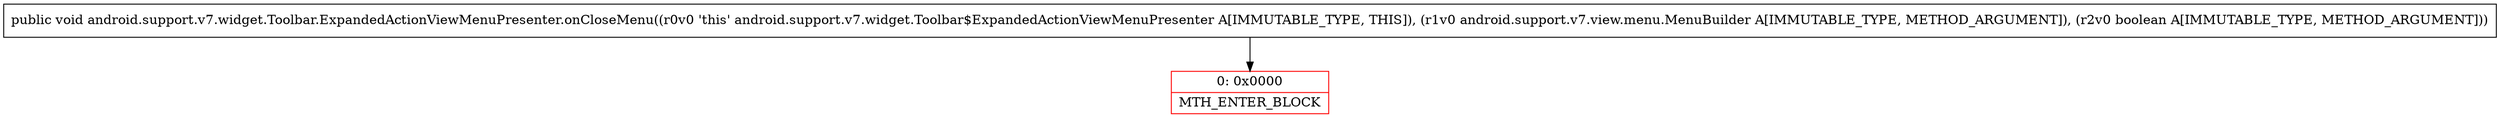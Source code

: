 digraph "CFG forandroid.support.v7.widget.Toolbar.ExpandedActionViewMenuPresenter.onCloseMenu(Landroid\/support\/v7\/view\/menu\/MenuBuilder;Z)V" {
subgraph cluster_Region_325622282 {
label = "R(0)";
node [shape=record,color=blue];
}
Node_0 [shape=record,color=red,label="{0\:\ 0x0000|MTH_ENTER_BLOCK\l}"];
MethodNode[shape=record,label="{public void android.support.v7.widget.Toolbar.ExpandedActionViewMenuPresenter.onCloseMenu((r0v0 'this' android.support.v7.widget.Toolbar$ExpandedActionViewMenuPresenter A[IMMUTABLE_TYPE, THIS]), (r1v0 android.support.v7.view.menu.MenuBuilder A[IMMUTABLE_TYPE, METHOD_ARGUMENT]), (r2v0 boolean A[IMMUTABLE_TYPE, METHOD_ARGUMENT])) }"];
MethodNode -> Node_0;
}

